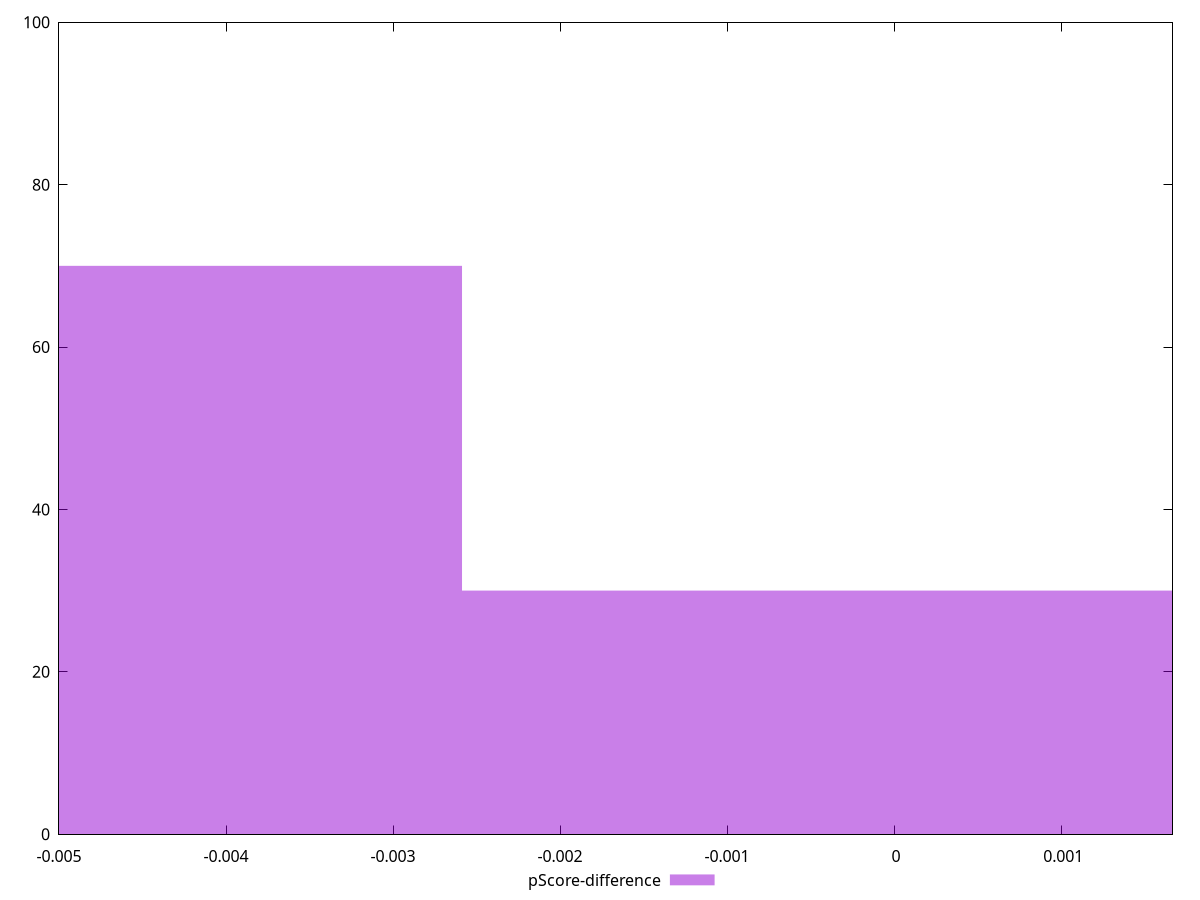 reset

$pScoreDifference <<EOF
0 30
-0.005174137867583287 70
EOF

set key outside below
set boxwidth 0.005174137867583287
set xrange [-0.0050000000000000044:0.0016666666666665941]
set yrange [0:100]
set trange [0:100]
set style fill transparent solid 0.5 noborder
set terminal svg size 640, 490 enhanced background rgb 'white'
set output "report_00009_2021-02-08T22-37-41.559Z/unused-css-rules/samples/pages+cached/pScore-difference/histogram.svg"

plot $pScoreDifference title "pScore-difference" with boxes

reset
